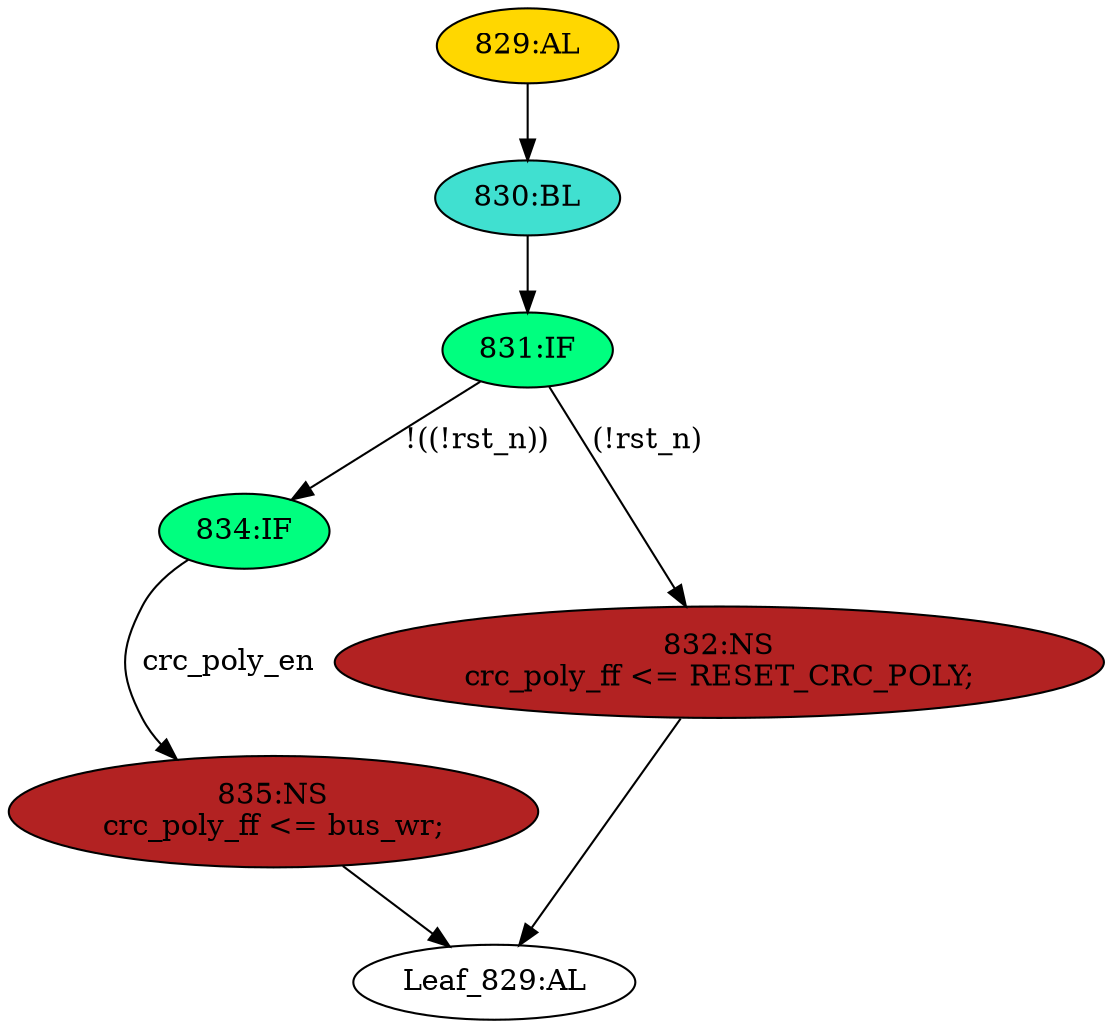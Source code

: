 strict digraph "" {
	node [label="\N"];
	"834:IF"	 [ast="<pyverilog.vparser.ast.IfStatement object at 0x7f01261f3b50>",
		fillcolor=springgreen,
		label="834:IF",
		statements="[]",
		style=filled,
		typ=IfStatement];
	"835:NS"	 [ast="<pyverilog.vparser.ast.NonblockingSubstitution object at 0x7f01261f3b90>",
		fillcolor=firebrick,
		label="835:NS
crc_poly_ff <= bus_wr;",
		statements="[<pyverilog.vparser.ast.NonblockingSubstitution object at 0x7f01261f3b90>]",
		style=filled,
		typ=NonblockingSubstitution];
	"834:IF" -> "835:NS"	 [cond="['crc_poly_en']",
		label=crc_poly_en,
		lineno=834];
	"830:BL"	 [ast="<pyverilog.vparser.ast.Block object at 0x7f01261f3e90>",
		fillcolor=turquoise,
		label="830:BL",
		statements="[]",
		style=filled,
		typ=Block];
	"831:IF"	 [ast="<pyverilog.vparser.ast.IfStatement object at 0x7f01261f3ed0>",
		fillcolor=springgreen,
		label="831:IF",
		statements="[]",
		style=filled,
		typ=IfStatement];
	"830:BL" -> "831:IF"	 [cond="[]",
		lineno=None];
	"832:NS"	 [ast="<pyverilog.vparser.ast.NonblockingSubstitution object at 0x7f01261f3d10>",
		fillcolor=firebrick,
		label="832:NS
crc_poly_ff <= RESET_CRC_POLY;",
		statements="[<pyverilog.vparser.ast.NonblockingSubstitution object at 0x7f01261f3d10>]",
		style=filled,
		typ=NonblockingSubstitution];
	"Leaf_829:AL"	 [def_var="['crc_poly_ff']",
		label="Leaf_829:AL"];
	"832:NS" -> "Leaf_829:AL"	 [cond="[]",
		lineno=None];
	"835:NS" -> "Leaf_829:AL"	 [cond="[]",
		lineno=None];
	"831:IF" -> "834:IF"	 [cond="['rst_n']",
		label="!((!rst_n))",
		lineno=831];
	"831:IF" -> "832:NS"	 [cond="['rst_n']",
		label="(!rst_n)",
		lineno=831];
	"829:AL"	 [ast="<pyverilog.vparser.ast.Always object at 0x7f01261f3f90>",
		clk_sens=False,
		fillcolor=gold,
		label="829:AL",
		sens="['clk']",
		statements="[]",
		style=filled,
		typ=Always,
		use_var="['crc_poly_en', 'bus_wr', 'RESET_CRC_POLY', 'rst_n']"];
	"829:AL" -> "830:BL"	 [cond="[]",
		lineno=None];
}
